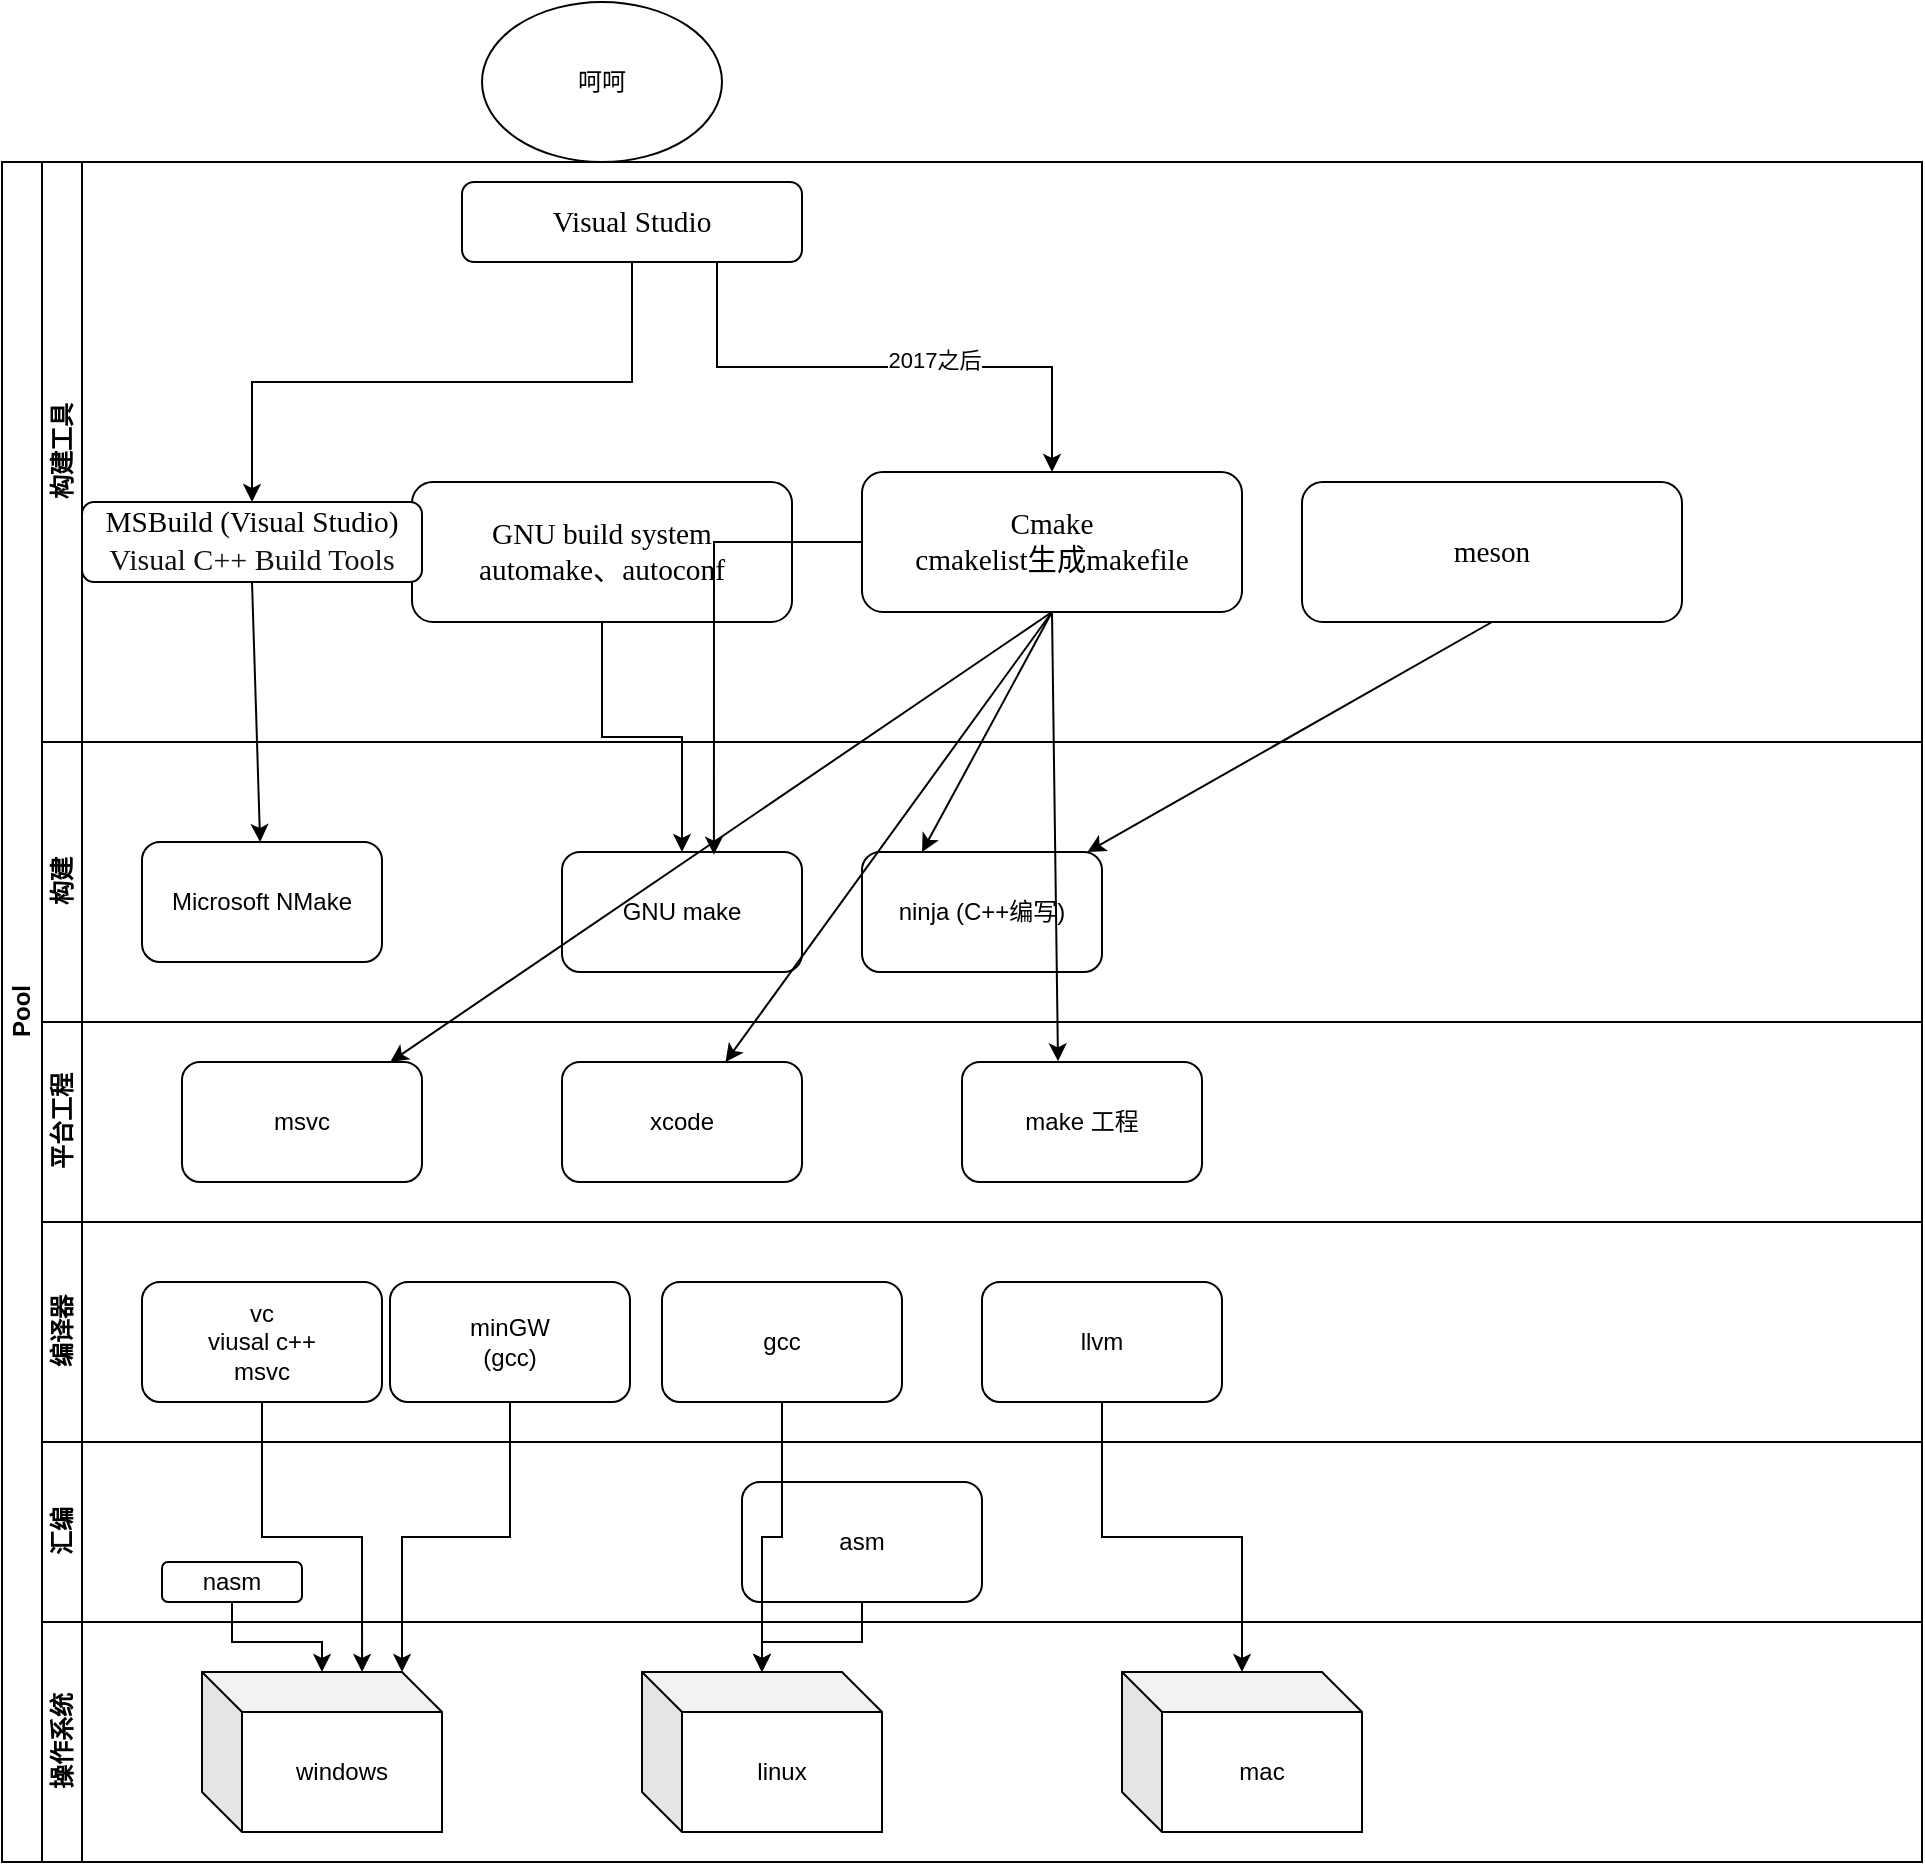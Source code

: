 <mxfile version="14.1.3" type="github">
  <diagram id="tJRnp0v06SBhazAe2PgV" name="第 1 页">
    <mxGraphModel dx="1022" dy="123" grid="1" gridSize="10" guides="1" tooltips="1" connect="1" arrows="1" fold="1" page="0" pageScale="1" pageWidth="3300" pageHeight="4681" math="0" shadow="0">
      <root>
        <mxCell id="0" />
        <mxCell id="1" parent="0" />
        <mxCell id="iP3Lr3HVFY1aXU4YxGAK-9" value="Pool" style="swimlane;html=1;childLayout=stackLayout;resizeParent=1;resizeParentMax=0;horizontal=0;startSize=20;horizontalStack=0;" parent="1" vertex="1">
          <mxGeometry x="30" y="680" width="960" height="850" as="geometry" />
        </mxCell>
        <mxCell id="iP3Lr3HVFY1aXU4YxGAK-37" value="构建工具" style="swimlane;html=1;startSize=20;horizontal=0;" parent="iP3Lr3HVFY1aXU4YxGAK-9" vertex="1">
          <mxGeometry x="20" width="940" height="290" as="geometry" />
        </mxCell>
        <mxCell id="iP3Lr3HVFY1aXU4YxGAK-45" value="&lt;p style=&quot;margin: 0in ; font-family: &amp;#34;calibri&amp;#34; ; font-size: 11.0pt&quot; lang=&quot;en-US&quot;&gt;GNU build system&lt;/p&gt;&lt;p style=&quot;margin: 0in ; font-family: &amp;#34;calibri&amp;#34; ; font-size: 11.0pt&quot; lang=&quot;en-US&quot;&gt;automake、&lt;span style=&quot;font-size: 11pt&quot;&gt;autoconf&lt;/span&gt;&lt;/p&gt;" style="rounded=1;whiteSpace=wrap;html=1;" parent="iP3Lr3HVFY1aXU4YxGAK-37" vertex="1">
          <mxGeometry x="185" y="160" width="190" height="70" as="geometry" />
        </mxCell>
        <mxCell id="iP3Lr3HVFY1aXU4YxGAK-51" value="&lt;p style=&quot;margin: 0in ; font-family: &amp;#34;calibri&amp;#34; ; font-size: 11.0pt&quot; lang=&quot;en-US&quot;&gt;Cmake&lt;/p&gt;&lt;p style=&quot;margin: 0in ; font-size: 11.0pt&quot;&gt;&lt;span style=&quot;font-family: &amp;#34;calibri&amp;#34;&quot; lang=&quot;en-US&quot;&gt;cmakelist&lt;/span&gt;&lt;span style=&quot;font-family: &amp;#34;microsoft yahei&amp;#34;&quot; lang=&quot;zh-CN&quot;&gt;生成&lt;/span&gt;&lt;span style=&quot;font-family: &amp;#34;calibri&amp;#34;&quot; lang=&quot;en-US&quot;&gt;makefile&lt;/span&gt;&lt;/p&gt;" style="rounded=1;whiteSpace=wrap;html=1;" parent="iP3Lr3HVFY1aXU4YxGAK-37" vertex="1">
          <mxGeometry x="410" y="155" width="190" height="70" as="geometry" />
        </mxCell>
        <mxCell id="iP3Lr3HVFY1aXU4YxGAK-52" value="&lt;p style=&quot;margin: 0in ; font-family: &amp;#34;calibri&amp;#34; ; font-size: 11.0pt&quot; lang=&quot;en-US&quot;&gt;meson&lt;/p&gt;" style="rounded=1;whiteSpace=wrap;html=1;" parent="iP3Lr3HVFY1aXU4YxGAK-37" vertex="1">
          <mxGeometry x="630" y="160" width="190" height="70" as="geometry" />
        </mxCell>
        <mxCell id="iP3Lr3HVFY1aXU4YxGAK-62" value="&lt;p style=&quot;margin: 0in ; font-family: &amp;#34;calibri&amp;#34; ; font-size: 11.0pt&quot; lang=&quot;en-US&quot;&gt;MSBuild (Visual Studio)&lt;/p&gt;&lt;p style=&quot;margin: 0in ; font-family: &amp;#34;calibri&amp;#34; ; font-size: 11.0pt&quot; lang=&quot;en-US&quot;&gt;&lt;span style=&quot;color: rgb(18 , 18 , 18) ; font-family: , &amp;#34;blinkmacsystemfont&amp;#34; , &amp;#34;helvetica neue&amp;#34; , &amp;#34;pingfang sc&amp;#34; , &amp;#34;microsoft yahei&amp;#34; , &amp;#34;source han sans sc&amp;#34; , &amp;#34;noto sans cjk sc&amp;#34; , &amp;#34;wenquanyi micro hei&amp;#34; , sans-serif ; font-size: 15px&quot;&gt;Visual C++ Build Tools&lt;/span&gt;&lt;br&gt;&lt;/p&gt;" style="rounded=1;whiteSpace=wrap;html=1;" parent="iP3Lr3HVFY1aXU4YxGAK-37" vertex="1">
          <mxGeometry x="20" y="170" width="170" height="40" as="geometry" />
        </mxCell>
        <mxCell id="iP3Lr3HVFY1aXU4YxGAK-68" style="edgeStyle=orthogonalEdgeStyle;rounded=0;orthogonalLoop=1;jettySize=auto;html=1;exitX=0.5;exitY=1;exitDx=0;exitDy=0;" parent="iP3Lr3HVFY1aXU4YxGAK-37" source="iP3Lr3HVFY1aXU4YxGAK-65" target="iP3Lr3HVFY1aXU4YxGAK-62" edge="1">
          <mxGeometry relative="1" as="geometry" />
        </mxCell>
        <mxCell id="iP3Lr3HVFY1aXU4YxGAK-69" style="edgeStyle=orthogonalEdgeStyle;rounded=0;orthogonalLoop=1;jettySize=auto;html=1;exitX=0.75;exitY=1;exitDx=0;exitDy=0;" parent="iP3Lr3HVFY1aXU4YxGAK-37" source="iP3Lr3HVFY1aXU4YxGAK-65" target="iP3Lr3HVFY1aXU4YxGAK-51" edge="1">
          <mxGeometry relative="1" as="geometry" />
        </mxCell>
        <mxCell id="iP3Lr3HVFY1aXU4YxGAK-70" value="2017之后" style="edgeLabel;html=1;align=center;verticalAlign=middle;resizable=0;points=[];" parent="iP3Lr3HVFY1aXU4YxGAK-69" vertex="1" connectable="0">
          <mxGeometry x="0.177" y="4" relative="1" as="geometry">
            <mxPoint as="offset" />
          </mxGeometry>
        </mxCell>
        <mxCell id="iP3Lr3HVFY1aXU4YxGAK-65" value="&lt;p style=&quot;margin: 0in ; font-family: &amp;#34;calibri&amp;#34; ; font-size: 11.0pt&quot; lang=&quot;en-US&quot;&gt;Visual Studio&lt;/p&gt;" style="rounded=1;whiteSpace=wrap;html=1;" parent="iP3Lr3HVFY1aXU4YxGAK-37" vertex="1">
          <mxGeometry x="210" y="10" width="170" height="40" as="geometry" />
        </mxCell>
        <mxCell id="iP3Lr3HVFY1aXU4YxGAK-14" value="构建" style="swimlane;html=1;startSize=20;horizontal=0;" parent="iP3Lr3HVFY1aXU4YxGAK-9" vertex="1">
          <mxGeometry x="20" y="290" width="940" height="140" as="geometry" />
        </mxCell>
        <mxCell id="iP3Lr3HVFY1aXU4YxGAK-38" value="GNU make" style="rounded=1;whiteSpace=wrap;html=1;" parent="iP3Lr3HVFY1aXU4YxGAK-14" vertex="1">
          <mxGeometry x="260" y="55" width="120" height="60" as="geometry" />
        </mxCell>
        <mxCell id="iP3Lr3HVFY1aXU4YxGAK-39" value="ninja (C++编写)" style="rounded=1;whiteSpace=wrap;html=1;" parent="iP3Lr3HVFY1aXU4YxGAK-14" vertex="1">
          <mxGeometry x="410" y="55" width="120" height="60" as="geometry" />
        </mxCell>
        <mxCell id="iP3Lr3HVFY1aXU4YxGAK-40" value="Microsoft NMake" style="rounded=1;whiteSpace=wrap;html=1;" parent="iP3Lr3HVFY1aXU4YxGAK-14" vertex="1">
          <mxGeometry x="50" y="50" width="120" height="60" as="geometry" />
        </mxCell>
        <mxCell id="iP3Lr3HVFY1aXU4YxGAK-13" value="平台工程" style="swimlane;html=1;startSize=20;horizontal=0;" parent="iP3Lr3HVFY1aXU4YxGAK-9" vertex="1">
          <mxGeometry x="20" y="430" width="940" height="100" as="geometry" />
        </mxCell>
        <mxCell id="iP3Lr3HVFY1aXU4YxGAK-33" value="msvc" style="rounded=1;whiteSpace=wrap;html=1;" parent="iP3Lr3HVFY1aXU4YxGAK-13" vertex="1">
          <mxGeometry x="70" y="20" width="120" height="60" as="geometry" />
        </mxCell>
        <mxCell id="iP3Lr3HVFY1aXU4YxGAK-34" value="xcode" style="rounded=1;whiteSpace=wrap;html=1;" parent="iP3Lr3HVFY1aXU4YxGAK-13" vertex="1">
          <mxGeometry x="260" y="20" width="120" height="60" as="geometry" />
        </mxCell>
        <mxCell id="iP3Lr3HVFY1aXU4YxGAK-72" value="make 工程" style="rounded=1;whiteSpace=wrap;html=1;" parent="iP3Lr3HVFY1aXU4YxGAK-13" vertex="1">
          <mxGeometry x="460" y="20" width="120" height="60" as="geometry" />
        </mxCell>
        <mxCell id="iP3Lr3HVFY1aXU4YxGAK-10" value="编译器" style="swimlane;html=1;startSize=20;horizontal=0;" parent="iP3Lr3HVFY1aXU4YxGAK-9" vertex="1">
          <mxGeometry x="20" y="530" width="940" height="110" as="geometry" />
        </mxCell>
        <mxCell id="iP3Lr3HVFY1aXU4YxGAK-20" value="gcc" style="rounded=1;whiteSpace=wrap;html=1;" parent="iP3Lr3HVFY1aXU4YxGAK-10" vertex="1">
          <mxGeometry x="310" y="30" width="120" height="60" as="geometry" />
        </mxCell>
        <mxCell id="iP3Lr3HVFY1aXU4YxGAK-21" value="llvm" style="rounded=1;whiteSpace=wrap;html=1;" parent="iP3Lr3HVFY1aXU4YxGAK-10" vertex="1">
          <mxGeometry x="470" y="30" width="120" height="60" as="geometry" />
        </mxCell>
        <mxCell id="iP3Lr3HVFY1aXU4YxGAK-25" value="minGW&lt;br&gt;(gcc)" style="rounded=1;whiteSpace=wrap;html=1;" parent="iP3Lr3HVFY1aXU4YxGAK-10" vertex="1">
          <mxGeometry x="174" y="30" width="120" height="60" as="geometry" />
        </mxCell>
        <mxCell id="iP3Lr3HVFY1aXU4YxGAK-26" value="vc&lt;br&gt;viusal c++&lt;br&gt;msvc" style="rounded=1;whiteSpace=wrap;html=1;" parent="iP3Lr3HVFY1aXU4YxGAK-10" vertex="1">
          <mxGeometry x="50" y="30" width="120" height="60" as="geometry" />
        </mxCell>
        <mxCell id="iP3Lr3HVFY1aXU4YxGAK-11" value="汇编" style="swimlane;html=1;startSize=20;horizontal=0;" parent="iP3Lr3HVFY1aXU4YxGAK-9" vertex="1">
          <mxGeometry x="20" y="640" width="940" height="90" as="geometry" />
        </mxCell>
        <mxCell id="iP3Lr3HVFY1aXU4YxGAK-15" value="asm" style="rounded=1;whiteSpace=wrap;html=1;" parent="iP3Lr3HVFY1aXU4YxGAK-11" vertex="1">
          <mxGeometry x="350" y="20" width="120" height="60" as="geometry" />
        </mxCell>
        <mxCell id="iP3Lr3HVFY1aXU4YxGAK-16" value="nasm" style="rounded=1;whiteSpace=wrap;html=1;" parent="iP3Lr3HVFY1aXU4YxGAK-11" vertex="1">
          <mxGeometry x="60" y="60" width="70" height="20" as="geometry" />
        </mxCell>
        <mxCell id="iP3Lr3HVFY1aXU4YxGAK-12" value="操作系统" style="swimlane;html=1;startSize=20;horizontal=0;" parent="iP3Lr3HVFY1aXU4YxGAK-9" vertex="1">
          <mxGeometry x="20" y="730" width="940" height="120" as="geometry" />
        </mxCell>
        <mxCell id="SwWGJBYFdbmqOQ8mH4nQ-5" value="windows" style="shape=cube;whiteSpace=wrap;html=1;boundedLbl=1;backgroundOutline=1;darkOpacity=0.05;darkOpacity2=0.1;" parent="iP3Lr3HVFY1aXU4YxGAK-12" vertex="1">
          <mxGeometry x="80" y="25" width="120" height="80" as="geometry" />
        </mxCell>
        <mxCell id="SwWGJBYFdbmqOQ8mH4nQ-6" value="linux" style="shape=cube;whiteSpace=wrap;html=1;boundedLbl=1;backgroundOutline=1;darkOpacity=0.05;darkOpacity2=0.1;" parent="iP3Lr3HVFY1aXU4YxGAK-12" vertex="1">
          <mxGeometry x="300" y="25" width="120" height="80" as="geometry" />
        </mxCell>
        <mxCell id="SwWGJBYFdbmqOQ8mH4nQ-7" value="mac" style="shape=cube;whiteSpace=wrap;html=1;boundedLbl=1;backgroundOutline=1;darkOpacity=0.05;darkOpacity2=0.1;" parent="iP3Lr3HVFY1aXU4YxGAK-12" vertex="1">
          <mxGeometry x="540" y="25" width="120" height="80" as="geometry" />
        </mxCell>
        <mxCell id="iP3Lr3HVFY1aXU4YxGAK-17" style="edgeStyle=orthogonalEdgeStyle;rounded=0;orthogonalLoop=1;jettySize=auto;html=1;" parent="iP3Lr3HVFY1aXU4YxGAK-9" source="iP3Lr3HVFY1aXU4YxGAK-16" target="SwWGJBYFdbmqOQ8mH4nQ-5" edge="1">
          <mxGeometry relative="1" as="geometry" />
        </mxCell>
        <mxCell id="iP3Lr3HVFY1aXU4YxGAK-27" style="edgeStyle=orthogonalEdgeStyle;rounded=0;orthogonalLoop=1;jettySize=auto;html=1;entryX=0.667;entryY=0;entryDx=0;entryDy=0;entryPerimeter=0;" parent="iP3Lr3HVFY1aXU4YxGAK-9" source="iP3Lr3HVFY1aXU4YxGAK-26" target="SwWGJBYFdbmqOQ8mH4nQ-5" edge="1">
          <mxGeometry relative="1" as="geometry" />
        </mxCell>
        <mxCell id="iP3Lr3HVFY1aXU4YxGAK-28" style="edgeStyle=orthogonalEdgeStyle;rounded=0;orthogonalLoop=1;jettySize=auto;html=1;entryX=0;entryY=0;entryDx=100;entryDy=0;entryPerimeter=0;" parent="iP3Lr3HVFY1aXU4YxGAK-9" source="iP3Lr3HVFY1aXU4YxGAK-25" target="SwWGJBYFdbmqOQ8mH4nQ-5" edge="1">
          <mxGeometry relative="1" as="geometry">
            <mxPoint x="180" y="660" as="targetPoint" />
          </mxGeometry>
        </mxCell>
        <mxCell id="iP3Lr3HVFY1aXU4YxGAK-29" style="edgeStyle=orthogonalEdgeStyle;rounded=0;orthogonalLoop=1;jettySize=auto;html=1;" parent="iP3Lr3HVFY1aXU4YxGAK-9" source="iP3Lr3HVFY1aXU4YxGAK-21" target="SwWGJBYFdbmqOQ8mH4nQ-7" edge="1">
          <mxGeometry relative="1" as="geometry" />
        </mxCell>
        <mxCell id="iP3Lr3HVFY1aXU4YxGAK-30" style="edgeStyle=orthogonalEdgeStyle;rounded=0;orthogonalLoop=1;jettySize=auto;html=1;exitX=0.5;exitY=1;exitDx=0;exitDy=0;" parent="iP3Lr3HVFY1aXU4YxGAK-9" source="iP3Lr3HVFY1aXU4YxGAK-15" target="SwWGJBYFdbmqOQ8mH4nQ-6" edge="1">
          <mxGeometry relative="1" as="geometry" />
        </mxCell>
        <mxCell id="iP3Lr3HVFY1aXU4YxGAK-31" style="edgeStyle=orthogonalEdgeStyle;rounded=0;orthogonalLoop=1;jettySize=auto;html=1;" parent="iP3Lr3HVFY1aXU4YxGAK-9" source="iP3Lr3HVFY1aXU4YxGAK-20" target="SwWGJBYFdbmqOQ8mH4nQ-6" edge="1">
          <mxGeometry relative="1" as="geometry" />
        </mxCell>
        <mxCell id="iP3Lr3HVFY1aXU4YxGAK-53" style="rounded=0;orthogonalLoop=1;jettySize=auto;html=1;exitX=0.5;exitY=1;exitDx=0;exitDy=0;" parent="iP3Lr3HVFY1aXU4YxGAK-9" source="iP3Lr3HVFY1aXU4YxGAK-52" target="iP3Lr3HVFY1aXU4YxGAK-39" edge="1">
          <mxGeometry relative="1" as="geometry" />
        </mxCell>
        <mxCell id="iP3Lr3HVFY1aXU4YxGAK-55" style="edgeStyle=orthogonalEdgeStyle;rounded=0;orthogonalLoop=1;jettySize=auto;html=1;" parent="iP3Lr3HVFY1aXU4YxGAK-9" source="iP3Lr3HVFY1aXU4YxGAK-45" target="iP3Lr3HVFY1aXU4YxGAK-38" edge="1">
          <mxGeometry relative="1" as="geometry" />
        </mxCell>
        <mxCell id="iP3Lr3HVFY1aXU4YxGAK-56" style="edgeStyle=orthogonalEdgeStyle;rounded=0;orthogonalLoop=1;jettySize=auto;html=1;entryX=0.633;entryY=0.022;entryDx=0;entryDy=0;entryPerimeter=0;" parent="iP3Lr3HVFY1aXU4YxGAK-9" source="iP3Lr3HVFY1aXU4YxGAK-51" target="iP3Lr3HVFY1aXU4YxGAK-38" edge="1">
          <mxGeometry relative="1" as="geometry" />
        </mxCell>
        <mxCell id="iP3Lr3HVFY1aXU4YxGAK-57" style="rounded=0;orthogonalLoop=1;jettySize=auto;html=1;entryX=0.25;entryY=0;entryDx=0;entryDy=0;" parent="iP3Lr3HVFY1aXU4YxGAK-9" target="iP3Lr3HVFY1aXU4YxGAK-39" edge="1">
          <mxGeometry relative="1" as="geometry">
            <mxPoint x="525" y="225" as="sourcePoint" />
          </mxGeometry>
        </mxCell>
        <mxCell id="iP3Lr3HVFY1aXU4YxGAK-71" style="rounded=0;orthogonalLoop=1;jettySize=auto;html=1;exitX=0.5;exitY=1;exitDx=0;exitDy=0;" parent="iP3Lr3HVFY1aXU4YxGAK-9" source="iP3Lr3HVFY1aXU4YxGAK-51" target="iP3Lr3HVFY1aXU4YxGAK-33" edge="1">
          <mxGeometry relative="1" as="geometry" />
        </mxCell>
        <mxCell id="iP3Lr3HVFY1aXU4YxGAK-73" style="rounded=0;orthogonalLoop=1;jettySize=auto;html=1;exitX=0.5;exitY=1;exitDx=0;exitDy=0;" parent="iP3Lr3HVFY1aXU4YxGAK-9" source="iP3Lr3HVFY1aXU4YxGAK-51" target="iP3Lr3HVFY1aXU4YxGAK-34" edge="1">
          <mxGeometry relative="1" as="geometry" />
        </mxCell>
        <mxCell id="iP3Lr3HVFY1aXU4YxGAK-74" style="rounded=0;orthogonalLoop=1;jettySize=auto;html=1;exitX=0.5;exitY=1;exitDx=0;exitDy=0;entryX=0.4;entryY=-0.006;entryDx=0;entryDy=0;entryPerimeter=0;" parent="iP3Lr3HVFY1aXU4YxGAK-9" source="iP3Lr3HVFY1aXU4YxGAK-51" target="iP3Lr3HVFY1aXU4YxGAK-72" edge="1">
          <mxGeometry relative="1" as="geometry" />
        </mxCell>
        <mxCell id="iP3Lr3HVFY1aXU4YxGAK-75" style="edgeStyle=none;rounded=0;orthogonalLoop=1;jettySize=auto;html=1;exitX=0.5;exitY=1;exitDx=0;exitDy=0;" parent="iP3Lr3HVFY1aXU4YxGAK-9" source="iP3Lr3HVFY1aXU4YxGAK-62" target="iP3Lr3HVFY1aXU4YxGAK-40" edge="1">
          <mxGeometry relative="1" as="geometry">
            <mxPoint x="125" y="240" as="targetPoint" />
          </mxGeometry>
        </mxCell>
        <mxCell id="O_2TTQXraL5R9_XLtRcp-1" value="呵呵" style="ellipse;whiteSpace=wrap;html=1;" vertex="1" parent="1">
          <mxGeometry x="270" y="600" width="120" height="80" as="geometry" />
        </mxCell>
      </root>
    </mxGraphModel>
  </diagram>
</mxfile>
